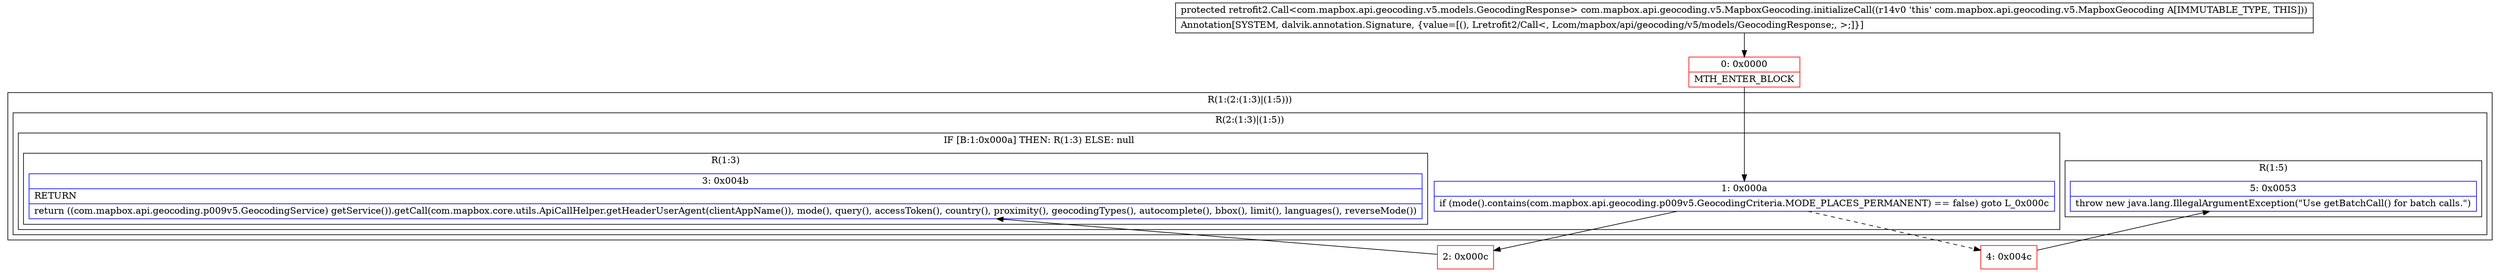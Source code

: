 digraph "CFG forcom.mapbox.api.geocoding.v5.MapboxGeocoding.initializeCall()Lretrofit2\/Call;" {
subgraph cluster_Region_426616089 {
label = "R(1:(2:(1:3)|(1:5)))";
node [shape=record,color=blue];
subgraph cluster_Region_33841065 {
label = "R(2:(1:3)|(1:5))";
node [shape=record,color=blue];
subgraph cluster_IfRegion_745732633 {
label = "IF [B:1:0x000a] THEN: R(1:3) ELSE: null";
node [shape=record,color=blue];
Node_1 [shape=record,label="{1\:\ 0x000a|if (mode().contains(com.mapbox.api.geocoding.p009v5.GeocodingCriteria.MODE_PLACES_PERMANENT) == false) goto L_0x000c\l}"];
subgraph cluster_Region_1103870834 {
label = "R(1:3)";
node [shape=record,color=blue];
Node_3 [shape=record,label="{3\:\ 0x004b|RETURN\l|return ((com.mapbox.api.geocoding.p009v5.GeocodingService) getService()).getCall(com.mapbox.core.utils.ApiCallHelper.getHeaderUserAgent(clientAppName()), mode(), query(), accessToken(), country(), proximity(), geocodingTypes(), autocomplete(), bbox(), limit(), languages(), reverseMode())\l}"];
}
}
subgraph cluster_Region_905612095 {
label = "R(1:5)";
node [shape=record,color=blue];
Node_5 [shape=record,label="{5\:\ 0x0053|throw new java.lang.IllegalArgumentException(\"Use getBatchCall() for batch calls.\")\l}"];
}
}
}
Node_0 [shape=record,color=red,label="{0\:\ 0x0000|MTH_ENTER_BLOCK\l}"];
Node_2 [shape=record,color=red,label="{2\:\ 0x000c}"];
Node_4 [shape=record,color=red,label="{4\:\ 0x004c}"];
MethodNode[shape=record,label="{protected retrofit2.Call\<com.mapbox.api.geocoding.v5.models.GeocodingResponse\> com.mapbox.api.geocoding.v5.MapboxGeocoding.initializeCall((r14v0 'this' com.mapbox.api.geocoding.v5.MapboxGeocoding A[IMMUTABLE_TYPE, THIS]))  | Annotation[SYSTEM, dalvik.annotation.Signature, \{value=[(), Lretrofit2\/Call\<, Lcom\/mapbox\/api\/geocoding\/v5\/models\/GeocodingResponse;, \>;]\}]\l}"];
MethodNode -> Node_0;
Node_1 -> Node_2;
Node_1 -> Node_4[style=dashed];
Node_0 -> Node_1;
Node_2 -> Node_3;
Node_4 -> Node_5;
}

